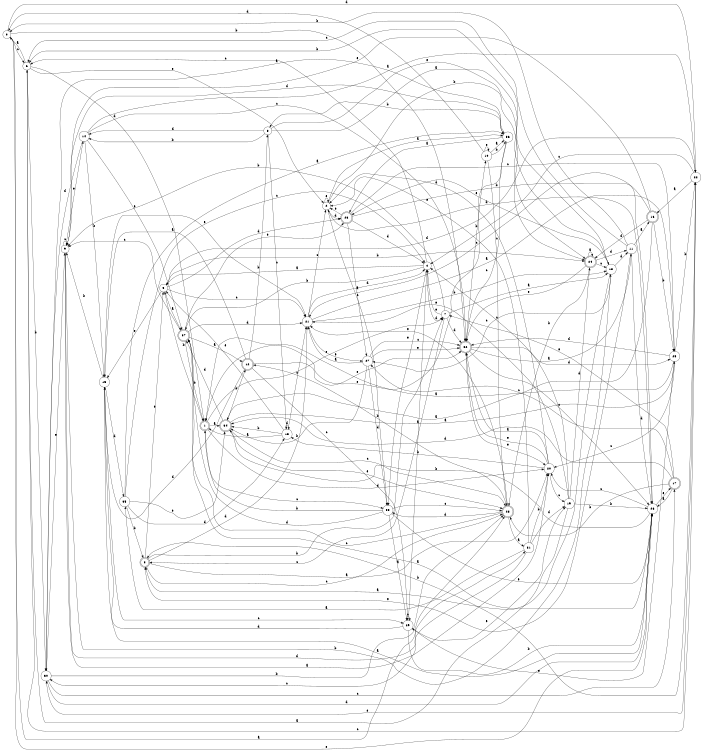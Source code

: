 digraph n31_3 {
__start0 [label="" shape="none"];

rankdir=LR;
size="8,5";

s0 [style="filled", color="black", fillcolor="white" shape="circle", label="0"];
s1 [style="rounded,filled", color="black", fillcolor="white" shape="doublecircle", label="1"];
s2 [style="filled", color="black", fillcolor="white" shape="circle", label="2"];
s3 [style="rounded,filled", color="black", fillcolor="white" shape="doublecircle", label="3"];
s4 [style="filled", color="black", fillcolor="white" shape="circle", label="4"];
s5 [style="filled", color="black", fillcolor="white" shape="circle", label="5"];
s6 [style="filled", color="black", fillcolor="white" shape="circle", label="6"];
s7 [style="filled", color="black", fillcolor="white" shape="circle", label="7"];
s8 [style="filled", color="black", fillcolor="white" shape="circle", label="8"];
s9 [style="filled", color="black", fillcolor="white" shape="circle", label="9"];
s10 [style="filled", color="black", fillcolor="white" shape="circle", label="10"];
s11 [style="filled", color="black", fillcolor="white" shape="circle", label="11"];
s12 [style="rounded,filled", color="black", fillcolor="white" shape="doublecircle", label="12"];
s13 [style="filled", color="black", fillcolor="white" shape="circle", label="13"];
s14 [style="filled", color="black", fillcolor="white" shape="circle", label="14"];
s15 [style="filled", color="black", fillcolor="white" shape="circle", label="15"];
s16 [style="rounded,filled", color="black", fillcolor="white" shape="doublecircle", label="16"];
s17 [style="rounded,filled", color="black", fillcolor="white" shape="doublecircle", label="17"];
s18 [style="filled", color="black", fillcolor="white" shape="circle", label="18"];
s19 [style="filled", color="black", fillcolor="white" shape="circle", label="19"];
s20 [style="filled", color="black", fillcolor="white" shape="circle", label="20"];
s21 [style="filled", color="black", fillcolor="white" shape="circle", label="21"];
s22 [style="filled", color="black", fillcolor="white" shape="circle", label="22"];
s23 [style="rounded,filled", color="black", fillcolor="white" shape="doublecircle", label="23"];
s24 [style="rounded,filled", color="black", fillcolor="white" shape="doublecircle", label="24"];
s25 [style="filled", color="black", fillcolor="white" shape="circle", label="25"];
s26 [style="filled", color="black", fillcolor="white" shape="circle", label="26"];
s27 [style="filled", color="black", fillcolor="white" shape="circle", label="27"];
s28 [style="rounded,filled", color="black", fillcolor="white" shape="doublecircle", label="28"];
s29 [style="filled", color="black", fillcolor="white" shape="circle", label="29"];
s30 [style="filled", color="black", fillcolor="white" shape="circle", label="30"];
s31 [style="filled", color="black", fillcolor="white" shape="circle", label="31"];
s32 [style="rounded,filled", color="black", fillcolor="white" shape="doublecircle", label="32"];
s33 [style="filled", color="black", fillcolor="white" shape="circle", label="33"];
s34 [style="rounded,filled", color="black", fillcolor="white" shape="doublecircle", label="34"];
s35 [style="filled", color="black", fillcolor="white" shape="circle", label="35"];
s36 [style="filled", color="black", fillcolor="white" shape="circle", label="36"];
s37 [style="rounded,filled", color="black", fillcolor="white" shape="doublecircle", label="37"];
s0 -> s28 [label="a"];
s0 -> s32 [label="b"];
s0 -> s6 [label="c"];
s0 -> s22 [label="d"];
s0 -> s26 [label="e"];
s1 -> s34 [label="a"];
s1 -> s5 [label="b"];
s1 -> s33 [label="c"];
s1 -> s20 [label="d"];
s1 -> s7 [label="e"];
s2 -> s36 [label="a"];
s2 -> s24 [label="b"];
s2 -> s33 [label="c"];
s2 -> s23 [label="d"];
s2 -> s2 [label="e"];
s3 -> s20 [label="a"];
s3 -> s7 [label="b"];
s3 -> s28 [label="c"];
s3 -> s21 [label="d"];
s3 -> s5 [label="e"];
s4 -> s5 [label="a"];
s4 -> s37 [label="b"];
s4 -> s6 [label="c"];
s4 -> s7 [label="d"];
s4 -> s33 [label="e"];
s5 -> s37 [label="a"];
s5 -> s24 [label="b"];
s5 -> s21 [label="c"];
s5 -> s23 [label="d"];
s5 -> s15 [label="e"];
s6 -> s0 [label="a"];
s6 -> s30 [label="b"];
s6 -> s22 [label="c"];
s6 -> s1 [label="d"];
s6 -> s2 [label="e"];
s7 -> s18 [label="a"];
s7 -> s9 [label="b"];
s7 -> s3 [label="c"];
s7 -> s32 [label="d"];
s7 -> s4 [label="e"];
s8 -> s18 [label="a"];
s8 -> s14 [label="b"];
s8 -> s13 [label="c"];
s8 -> s14 [label="d"];
s8 -> s24 [label="e"];
s9 -> s20 [label="a"];
s9 -> s18 [label="b"];
s9 -> s9 [label="c"];
s9 -> s31 [label="d"];
s9 -> s14 [label="e"];
s10 -> s36 [label="a"];
s10 -> s36 [label="b"];
s10 -> s28 [label="c"];
s10 -> s0 [label="d"];
s10 -> s10 [label="e"];
s11 -> s16 [label="a"];
s11 -> s0 [label="b"];
s11 -> s6 [label="c"];
s11 -> s26 [label="d"];
s11 -> s3 [label="e"];
s12 -> s15 [label="a"];
s12 -> s8 [label="b"];
s12 -> s29 [label="c"];
s12 -> s15 [label="d"];
s12 -> s32 [label="e"];
s13 -> s1 [label="a"];
s13 -> s34 [label="b"];
s13 -> s21 [label="c"];
s13 -> s13 [label="d"];
s13 -> s5 [label="e"];
s14 -> s22 [label="a"];
s14 -> s15 [label="b"];
s14 -> s32 [label="c"];
s14 -> s30 [label="d"];
s14 -> s37 [label="e"];
s15 -> s26 [label="a"];
s15 -> s9 [label="b"];
s15 -> s29 [label="c"];
s15 -> s35 [label="d"];
s15 -> s21 [label="e"];
s16 -> s34 [label="a"];
s16 -> s25 [label="b"];
s16 -> s21 [label="c"];
s16 -> s24 [label="d"];
s16 -> s9 [label="e"];
s17 -> s26 [label="a"];
s17 -> s28 [label="b"];
s17 -> s27 [label="c"];
s17 -> s34 [label="d"];
s17 -> s7 [label="e"];
s18 -> s3 [label="a"];
s18 -> s6 [label="b"];
s18 -> s27 [label="c"];
s18 -> s11 [label="d"];
s18 -> s23 [label="e"];
s19 -> s6 [label="a"];
s19 -> s26 [label="b"];
s19 -> s4 [label="c"];
s19 -> s24 [label="d"];
s19 -> s21 [label="e"];
s20 -> s32 [label="a"];
s20 -> s13 [label="b"];
s20 -> s19 [label="c"];
s20 -> s2 [label="d"];
s20 -> s32 [label="e"];
s21 -> s25 [label="a"];
s21 -> s18 [label="b"];
s21 -> s2 [label="c"];
s21 -> s4 [label="d"];
s21 -> s27 [label="e"];
s22 -> s16 [label="a"];
s22 -> s3 [label="b"];
s22 -> s4 [label="c"];
s22 -> s5 [label="d"];
s22 -> s30 [label="e"];
s23 -> s27 [label="a"];
s23 -> s26 [label="b"];
s23 -> s25 [label="c"];
s23 -> s4 [label="d"];
s23 -> s2 [label="e"];
s24 -> s24 [label="a"];
s24 -> s28 [label="b"];
s24 -> s18 [label="c"];
s24 -> s11 [label="d"];
s24 -> s32 [label="e"];
s25 -> s1 [label="a"];
s25 -> s22 [label="b"];
s25 -> s20 [label="c"];
s25 -> s32 [label="d"];
s25 -> s29 [label="e"];
s26 -> s37 [label="a"];
s26 -> s34 [label="b"];
s26 -> s20 [label="c"];
s26 -> s2 [label="d"];
s26 -> s17 [label="e"];
s27 -> s21 [label="a"];
s27 -> s34 [label="b"];
s27 -> s32 [label="c"];
s27 -> s33 [label="d"];
s27 -> s32 [label="e"];
s28 -> s31 [label="a"];
s28 -> s12 [label="b"];
s28 -> s37 [label="c"];
s28 -> s33 [label="d"];
s28 -> s21 [label="e"];
s29 -> s4 [label="a"];
s29 -> s26 [label="b"];
s29 -> s29 [label="c"];
s29 -> s15 [label="d"];
s29 -> s19 [label="e"];
s30 -> s36 [label="a"];
s30 -> s28 [label="b"];
s30 -> s17 [label="c"];
s30 -> s26 [label="d"];
s30 -> s9 [label="e"];
s31 -> s35 [label="a"];
s31 -> s20 [label="b"];
s31 -> s30 [label="c"];
s31 -> s19 [label="d"];
s31 -> s2 [label="e"];
s32 -> s11 [label="a"];
s32 -> s10 [label="b"];
s32 -> s26 [label="c"];
s32 -> s25 [label="d"];
s32 -> s20 [label="e"];
s33 -> s29 [label="a"];
s33 -> s1 [label="b"];
s33 -> s28 [label="c"];
s33 -> s37 [label="d"];
s33 -> s26 [label="e"];
s34 -> s25 [label="a"];
s34 -> s12 [label="b"];
s34 -> s28 [label="c"];
s34 -> s37 [label="d"];
s34 -> s28 [label="e"];
s35 -> s36 [label="a"];
s35 -> s3 [label="b"];
s35 -> s4 [label="c"];
s35 -> s13 [label="d"];
s35 -> s34 [label="e"];
s36 -> s23 [label="a"];
s36 -> s8 [label="b"];
s36 -> s32 [label="c"];
s36 -> s9 [label="d"];
s36 -> s1 [label="e"];
s37 -> s12 [label="a"];
s37 -> s1 [label="b"];
s37 -> s9 [label="c"];
s37 -> s21 [label="d"];
s37 -> s23 [label="e"];

}